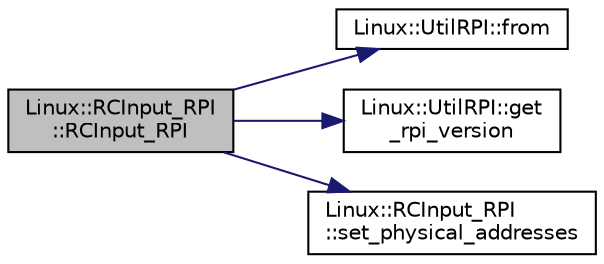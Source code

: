 digraph "Linux::RCInput_RPI::RCInput_RPI"
{
 // INTERACTIVE_SVG=YES
  edge [fontname="Helvetica",fontsize="10",labelfontname="Helvetica",labelfontsize="10"];
  node [fontname="Helvetica",fontsize="10",shape=record];
  rankdir="LR";
  Node1 [label="Linux::RCInput_RPI\l::RCInput_RPI",height=0.2,width=0.4,color="black", fillcolor="grey75", style="filled", fontcolor="black"];
  Node1 -> Node2 [color="midnightblue",fontsize="10",style="solid",fontname="Helvetica"];
  Node2 [label="Linux::UtilRPI::from",height=0.2,width=0.4,color="black", fillcolor="white", style="filled",URL="$classLinux_1_1UtilRPI.html#afedbcee2b1a62aef8fed5ed490ae79e5"];
  Node1 -> Node3 [color="midnightblue",fontsize="10",style="solid",fontname="Helvetica"];
  Node3 [label="Linux::UtilRPI::get\l_rpi_version",height=0.2,width=0.4,color="black", fillcolor="white", style="filled",URL="$classLinux_1_1UtilRPI.html#a7e03a21aab9e4239e6b1f9de450b0afe"];
  Node1 -> Node4 [color="midnightblue",fontsize="10",style="solid",fontname="Helvetica"];
  Node4 [label="Linux::RCInput_RPI\l::set_physical_addresses",height=0.2,width=0.4,color="black", fillcolor="white", style="filled",URL="$classLinux_1_1RCInput__RPI.html#aca29aa08a908e9486c35f41cff321630"];
}
